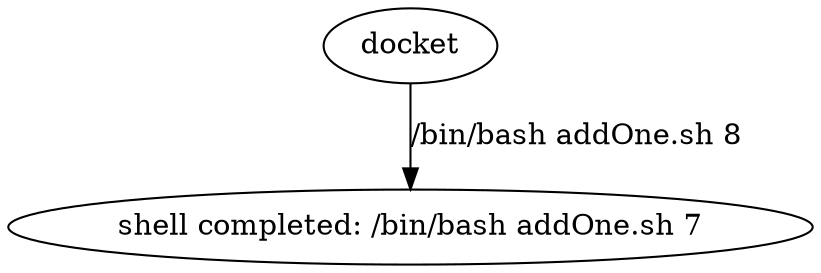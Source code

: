 digraph G {
  1 [label = "docket"];
  2 [label = "shell completed: /bin/bash addOne.sh 7"];
  1 -> 2 [label = "/bin/bash addOne.sh 8"];
}
